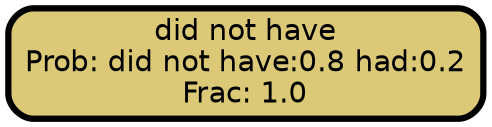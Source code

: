 graph Tree {
node [shape=box, style="filled, rounded",color="black",penwidth="3",fontcolor="black",                 fontname=helvetica] ;
graph [ranksep="0 equally", splines=straight,                 bgcolor=transparent, dpi=200] ;
edge [fontname=helvetica, color=black] ;
0 [label="did not have
Prob: did not have:0.8 had:0.2
Frac: 1.0", fillcolor="#dbc978"] ;
{rank = same;}}